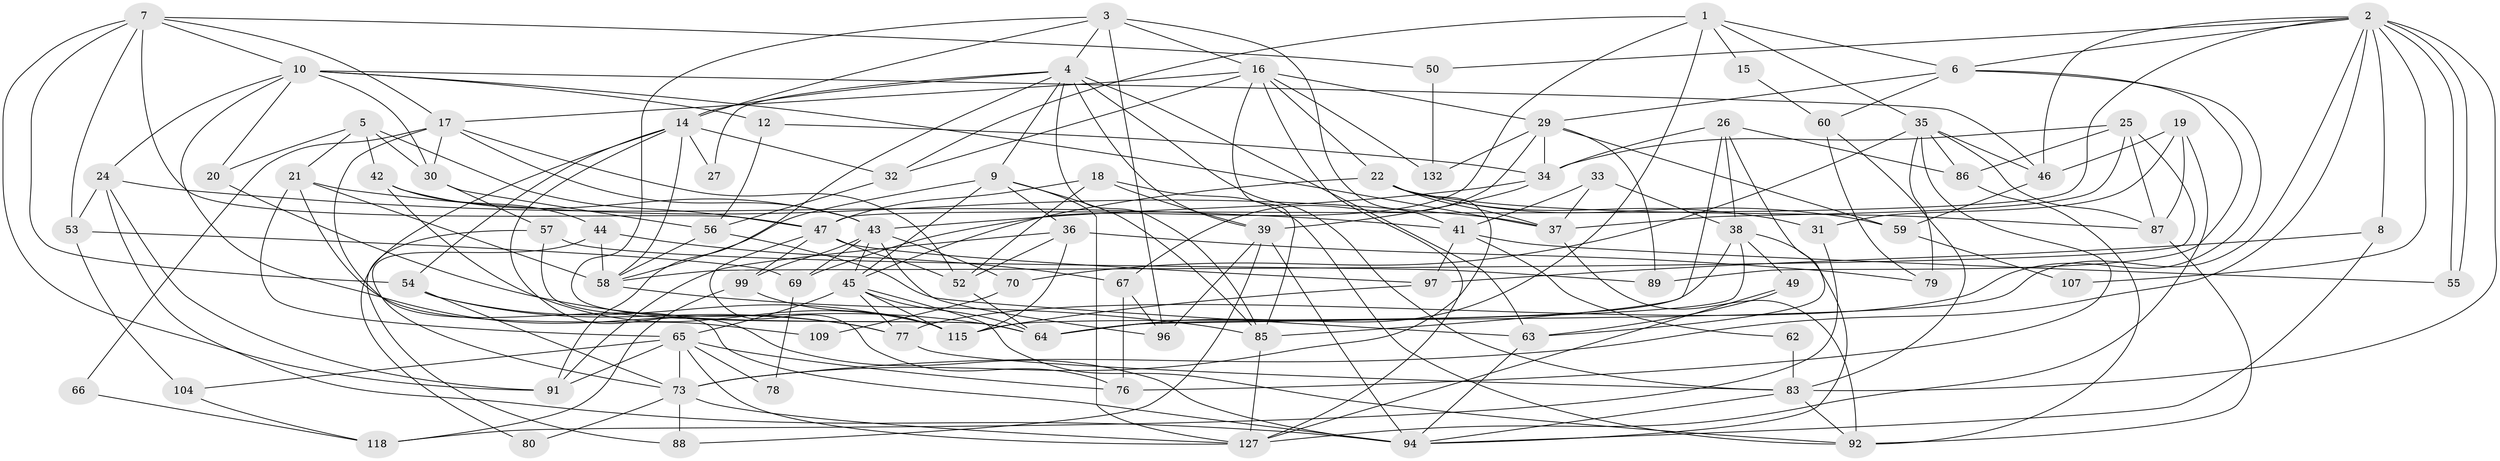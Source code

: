 // original degree distribution, {3: 0.2537313432835821, 8: 0.022388059701492536, 4: 0.35074626865671643, 6: 0.04477611940298507, 2: 0.1044776119402985, 5: 0.19402985074626866, 7: 0.029850746268656716}
// Generated by graph-tools (version 1.1) at 2025/11/02/27/25 16:11:22]
// undirected, 86 vertices, 215 edges
graph export_dot {
graph [start="1"]
  node [color=gray90,style=filled];
  1 [super="+84"];
  2 [super="+74"];
  3 [super="+111"];
  4 [super="+11"];
  5 [super="+28"];
  6 [super="+103"];
  7 [super="+116"];
  8;
  9 [super="+13"];
  10 [super="+23"];
  12;
  14 [super="+105"];
  15;
  16 [super="+93"];
  17 [super="+61"];
  18;
  19 [super="+110"];
  20;
  21 [super="+117"];
  22 [super="+51"];
  24 [super="+95"];
  25 [super="+131"];
  26 [super="+68"];
  27;
  29 [super="+124"];
  30 [super="+72"];
  31;
  32;
  33;
  34 [super="+71"];
  35 [super="+108"];
  36;
  37 [super="+129"];
  38 [super="+40"];
  39 [super="+98"];
  41 [super="+75"];
  42 [super="+48"];
  43 [super="+112"];
  44 [super="+133"];
  45 [super="+102"];
  46 [super="+123"];
  47 [super="+125"];
  49;
  50;
  52;
  53 [super="+106"];
  54 [super="+82"];
  55;
  56;
  57;
  58 [super="+122"];
  59;
  60 [super="+119"];
  62;
  63 [super="+113"];
  64 [super="+101"];
  65 [super="+126"];
  66;
  67;
  69;
  70;
  73 [super="+100"];
  76 [super="+81"];
  77 [super="+128"];
  78;
  79;
  80;
  83;
  85 [super="+90"];
  86;
  87 [super="+114"];
  88;
  89;
  91;
  92 [super="+134"];
  94 [super="+121"];
  96;
  97;
  99 [super="+120"];
  104;
  107;
  109;
  115 [super="+130"];
  118;
  127;
  132;
  1 -- 64;
  1 -- 15;
  1 -- 32;
  1 -- 35;
  1 -- 69;
  1 -- 6;
  2 -- 55;
  2 -- 55;
  2 -- 8;
  2 -- 50;
  2 -- 64;
  2 -- 83;
  2 -- 6;
  2 -- 107;
  2 -- 46;
  2 -- 47;
  2 -- 73;
  3 -- 14;
  3 -- 96;
  3 -- 64;
  3 -- 41;
  3 -- 4;
  3 -- 16;
  4 -- 63;
  4 -- 91;
  4 -- 14;
  4 -- 39;
  4 -- 9;
  4 -- 83;
  4 -- 85;
  4 -- 27;
  5 -- 30;
  5 -- 20;
  5 -- 21;
  5 -- 42;
  5 -- 47;
  6 -- 89;
  6 -- 29;
  6 -- 60;
  6 -- 77;
  7 -- 10;
  7 -- 91;
  7 -- 50;
  7 -- 47;
  7 -- 17;
  7 -- 53;
  7 -- 54;
  8 -- 97;
  8 -- 94;
  9 -- 36;
  9 -- 45;
  9 -- 58;
  9 -- 127;
  9 -- 85;
  10 -- 20;
  10 -- 12;
  10 -- 24;
  10 -- 37;
  10 -- 77;
  10 -- 30;
  10 -- 46;
  12 -- 56;
  12 -- 34;
  14 -- 27;
  14 -- 58;
  14 -- 32;
  14 -- 80;
  14 -- 54;
  14 -- 94;
  15 -- 60;
  16 -- 32;
  16 -- 85;
  16 -- 132;
  16 -- 29;
  16 -- 22;
  16 -- 17;
  16 -- 127;
  17 -- 52;
  17 -- 43;
  17 -- 66;
  17 -- 30;
  17 -- 94;
  18 -- 52;
  18 -- 39;
  18 -- 92;
  18 -- 47;
  19 -- 31;
  19 -- 46 [weight=2];
  19 -- 127;
  19 -- 87;
  20 -- 64;
  21 -- 37;
  21 -- 109;
  21 -- 65;
  21 -- 58;
  22 -- 37;
  22 -- 31;
  22 -- 59;
  22 -- 45;
  22 -- 73;
  22 -- 87;
  24 -- 91;
  24 -- 53 [weight=2];
  24 -- 94;
  24 -- 41;
  25 -- 37;
  25 -- 34;
  25 -- 86;
  25 -- 58;
  25 -- 87;
  26 -- 86;
  26 -- 85;
  26 -- 34;
  26 -- 38;
  26 -- 63;
  29 -- 132;
  29 -- 59;
  29 -- 67;
  29 -- 89;
  29 -- 34;
  30 -- 57;
  30 -- 56;
  31 -- 118;
  32 -- 56;
  33 -- 41;
  33 -- 37;
  33 -- 38;
  34 -- 39;
  34 -- 43;
  35 -- 87;
  35 -- 86;
  35 -- 79;
  35 -- 70;
  35 -- 76;
  35 -- 46;
  36 -- 52;
  36 -- 91;
  36 -- 79;
  36 -- 115;
  37 -- 92;
  38 -- 64;
  38 -- 49;
  38 -- 115;
  38 -- 94;
  39 -- 96;
  39 -- 94;
  39 -- 88;
  41 -- 62;
  41 -- 97;
  41 -- 55;
  42 -- 44 [weight=2];
  42 -- 115;
  42 -- 43;
  43 -- 99;
  43 -- 96;
  43 -- 69;
  43 -- 70;
  43 -- 45;
  44 -- 67;
  44 -- 58;
  44 -- 73;
  45 -- 64;
  45 -- 77;
  45 -- 115;
  45 -- 92;
  45 -- 65;
  46 -- 59;
  47 -- 97;
  47 -- 52;
  47 -- 76;
  47 -- 99;
  49 -- 127;
  49 -- 63;
  50 -- 132;
  52 -- 64;
  53 -- 104;
  53 -- 69;
  54 -- 77;
  54 -- 115;
  54 -- 73;
  56 -- 63;
  56 -- 58;
  57 -- 89;
  57 -- 88;
  57 -- 64;
  58 -- 85;
  59 -- 107;
  60 -- 83;
  60 -- 79;
  62 -- 83;
  63 -- 94;
  65 -- 91;
  65 -- 104;
  65 -- 73;
  65 -- 78;
  65 -- 127;
  65 -- 76;
  66 -- 118;
  67 -- 96;
  67 -- 76;
  69 -- 78;
  70 -- 109;
  73 -- 127;
  73 -- 88;
  73 -- 80;
  77 -- 83;
  83 -- 92;
  83 -- 94;
  85 -- 127;
  86 -- 92;
  87 -- 92;
  97 -- 115;
  99 -- 115;
  99 -- 118;
  104 -- 118;
}
